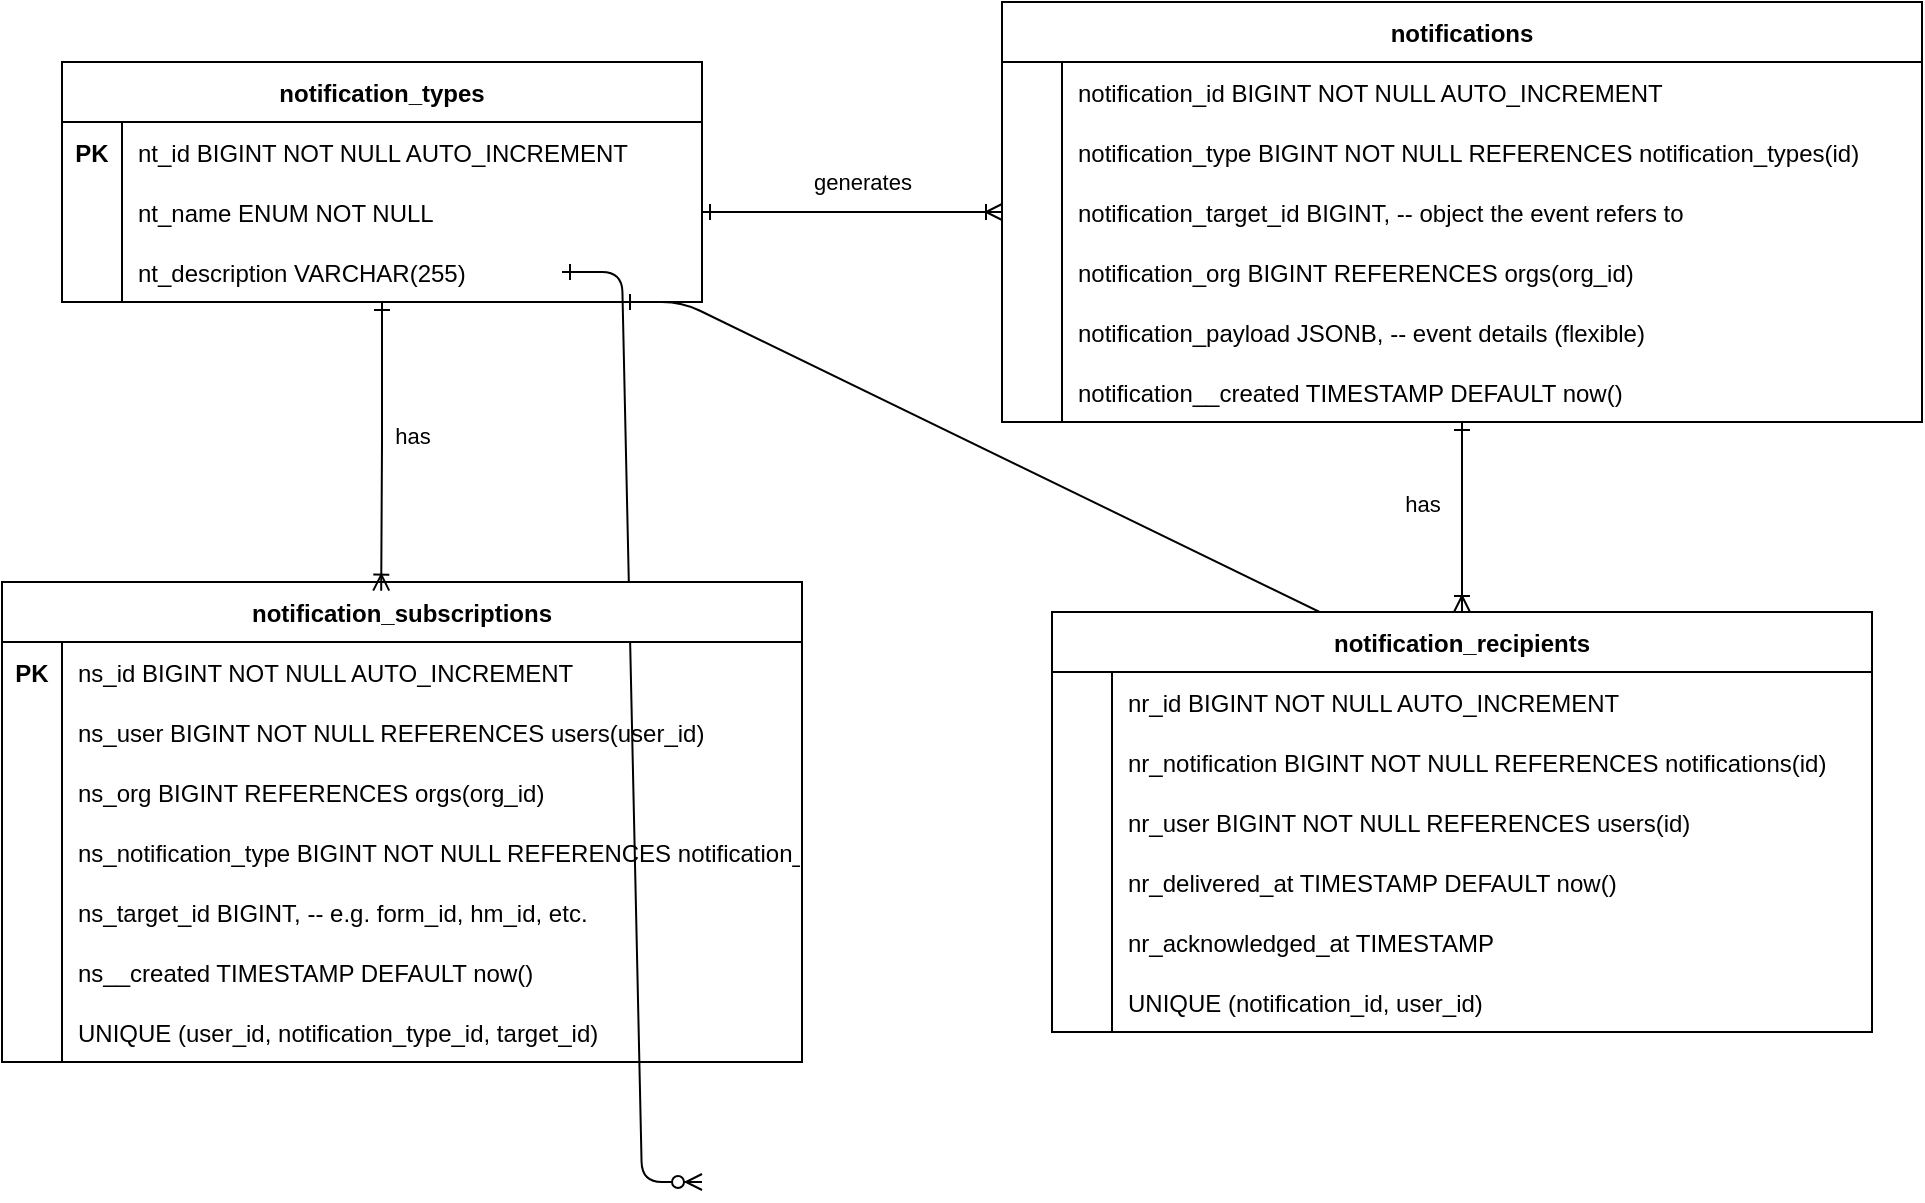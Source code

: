 <mxfile version="28.2.6">
  <diagram id="R2lEEEUBdFMjLlhIrx00" name="Page-1">
    <mxGraphModel dx="1426" dy="863" grid="1" gridSize="10" guides="1" tooltips="1" connect="1" arrows="1" fold="1" page="1" pageScale="1" pageWidth="850" pageHeight="1100" math="0" shadow="0" extFonts="Permanent Marker^https://fonts.googleapis.com/css?family=Permanent+Marker">
      <root>
        <mxCell id="0" />
        <mxCell id="1" parent="0" />
        <mxCell id="C-vyLk0tnHw3VtMMgP7b-1" value="" style="edgeStyle=entityRelationEdgeStyle;endArrow=ERzeroToMany;startArrow=ERone;endFill=1;startFill=0;" parent="1" target="C-vyLk0tnHw3VtMMgP7b-6" edge="1">
          <mxGeometry width="100" height="100" relative="1" as="geometry">
            <mxPoint x="370" y="165" as="sourcePoint" />
            <mxPoint x="440" y="620" as="targetPoint" />
          </mxGeometry>
        </mxCell>
        <mxCell id="C-vyLk0tnHw3VtMMgP7b-12" value="" style="edgeStyle=entityRelationEdgeStyle;endArrow=ERzeroToMany;startArrow=ERone;endFill=1;startFill=0;" parent="1" source="C-vyLk0tnHw3VtMMgP7b-3" edge="1">
          <mxGeometry width="100" height="100" relative="1" as="geometry">
            <mxPoint x="400" y="180" as="sourcePoint" />
            <mxPoint x="820" y="355" as="targetPoint" />
          </mxGeometry>
        </mxCell>
        <mxCell id="-euEp4I7dcy6XmPzzT2Z-94" value="notification_types" style="shape=table;startSize=30;container=1;collapsible=1;childLayout=tableLayout;fixedRows=1;rowLines=0;fontStyle=1;align=center;resizeLast=1;" vertex="1" parent="1">
          <mxGeometry x="120" y="60" width="320" height="120" as="geometry" />
        </mxCell>
        <mxCell id="-euEp4I7dcy6XmPzzT2Z-95" value="" style="shape=tableRow;horizontal=0;startSize=0;swimlaneHead=0;swimlaneBody=0;fillColor=none;collapsible=0;dropTarget=0;points=[[0,0.5],[1,0.5]];portConstraint=eastwest;strokeColor=inherit;top=0;left=0;right=0;bottom=0;" vertex="1" parent="-euEp4I7dcy6XmPzzT2Z-94">
          <mxGeometry y="30" width="320" height="30" as="geometry" />
        </mxCell>
        <mxCell id="-euEp4I7dcy6XmPzzT2Z-96" value="PK" style="shape=partialRectangle;overflow=hidden;connectable=0;fillColor=none;strokeColor=inherit;top=0;left=0;bottom=0;right=0;fontStyle=1" vertex="1" parent="-euEp4I7dcy6XmPzzT2Z-95">
          <mxGeometry width="30" height="30" as="geometry">
            <mxRectangle width="30" height="30" as="alternateBounds" />
          </mxGeometry>
        </mxCell>
        <mxCell id="-euEp4I7dcy6XmPzzT2Z-97" value="nt_id BIGINT NOT NULL AUTO_INCREMENT" style="shape=partialRectangle;overflow=hidden;connectable=0;fillColor=none;align=left;strokeColor=inherit;top=0;left=0;bottom=0;right=0;spacingLeft=6;" vertex="1" parent="-euEp4I7dcy6XmPzzT2Z-95">
          <mxGeometry x="30" width="290" height="30" as="geometry">
            <mxRectangle width="290" height="30" as="alternateBounds" />
          </mxGeometry>
        </mxCell>
        <mxCell id="-euEp4I7dcy6XmPzzT2Z-98" value="" style="shape=tableRow;horizontal=0;startSize=0;swimlaneHead=0;swimlaneBody=0;fillColor=none;collapsible=0;dropTarget=0;points=[[0,0.5],[1,0.5]];portConstraint=eastwest;strokeColor=inherit;top=0;left=0;right=0;bottom=0;" vertex="1" parent="-euEp4I7dcy6XmPzzT2Z-94">
          <mxGeometry y="60" width="320" height="30" as="geometry" />
        </mxCell>
        <mxCell id="-euEp4I7dcy6XmPzzT2Z-99" value="" style="shape=partialRectangle;overflow=hidden;connectable=0;fillColor=none;strokeColor=inherit;top=0;left=0;bottom=0;right=0;" vertex="1" parent="-euEp4I7dcy6XmPzzT2Z-98">
          <mxGeometry width="30" height="30" as="geometry">
            <mxRectangle width="30" height="30" as="alternateBounds" />
          </mxGeometry>
        </mxCell>
        <mxCell id="-euEp4I7dcy6XmPzzT2Z-100" value="nt_name ENUM NOT NULL" style="shape=partialRectangle;overflow=hidden;connectable=0;fillColor=none;align=left;strokeColor=inherit;top=0;left=0;bottom=0;right=0;spacingLeft=6;" vertex="1" parent="-euEp4I7dcy6XmPzzT2Z-98">
          <mxGeometry x="30" width="290" height="30" as="geometry">
            <mxRectangle width="290" height="30" as="alternateBounds" />
          </mxGeometry>
        </mxCell>
        <mxCell id="-euEp4I7dcy6XmPzzT2Z-101" value="" style="shape=tableRow;horizontal=0;startSize=0;swimlaneHead=0;swimlaneBody=0;fillColor=none;collapsible=0;dropTarget=0;points=[[0,0.5],[1,0.5]];portConstraint=eastwest;strokeColor=inherit;top=0;left=0;right=0;bottom=0;" vertex="1" parent="-euEp4I7dcy6XmPzzT2Z-94">
          <mxGeometry y="90" width="320" height="30" as="geometry" />
        </mxCell>
        <mxCell id="-euEp4I7dcy6XmPzzT2Z-102" value="" style="shape=partialRectangle;overflow=hidden;connectable=0;fillColor=none;strokeColor=inherit;top=0;left=0;bottom=0;right=0;" vertex="1" parent="-euEp4I7dcy6XmPzzT2Z-101">
          <mxGeometry width="30" height="30" as="geometry">
            <mxRectangle width="30" height="30" as="alternateBounds" />
          </mxGeometry>
        </mxCell>
        <mxCell id="-euEp4I7dcy6XmPzzT2Z-103" value="nt_description VARCHAR(255)" style="shape=partialRectangle;overflow=hidden;connectable=0;fillColor=none;align=left;strokeColor=inherit;top=0;left=0;bottom=0;right=0;spacingLeft=6;" vertex="1" parent="-euEp4I7dcy6XmPzzT2Z-101">
          <mxGeometry x="30" width="290" height="30" as="geometry">
            <mxRectangle width="290" height="30" as="alternateBounds" />
          </mxGeometry>
        </mxCell>
        <mxCell id="-euEp4I7dcy6XmPzzT2Z-104" value="notification_subscriptions" style="shape=table;startSize=30;container=1;collapsible=1;childLayout=tableLayout;fixedRows=1;rowLines=0;fontStyle=1;align=center;resizeLast=1;" vertex="1" parent="1">
          <mxGeometry x="90" y="320" width="400" height="240" as="geometry" />
        </mxCell>
        <mxCell id="-euEp4I7dcy6XmPzzT2Z-105" value="" style="shape=tableRow;horizontal=0;startSize=0;swimlaneHead=0;swimlaneBody=0;fillColor=none;collapsible=0;dropTarget=0;points=[[0,0.5],[1,0.5]];portConstraint=eastwest;strokeColor=inherit;top=0;left=0;right=0;bottom=0;" vertex="1" parent="-euEp4I7dcy6XmPzzT2Z-104">
          <mxGeometry y="30" width="400" height="30" as="geometry" />
        </mxCell>
        <mxCell id="-euEp4I7dcy6XmPzzT2Z-106" value="PK" style="shape=partialRectangle;overflow=hidden;connectable=0;fillColor=none;strokeColor=inherit;top=0;left=0;bottom=0;right=0;fontStyle=1" vertex="1" parent="-euEp4I7dcy6XmPzzT2Z-105">
          <mxGeometry width="30" height="30" as="geometry">
            <mxRectangle width="30" height="30" as="alternateBounds" />
          </mxGeometry>
        </mxCell>
        <mxCell id="-euEp4I7dcy6XmPzzT2Z-107" value="ns_id BIGINT NOT NULL AUTO_INCREMENT" style="shape=partialRectangle;overflow=hidden;connectable=0;fillColor=none;align=left;strokeColor=inherit;top=0;left=0;bottom=0;right=0;spacingLeft=6;" vertex="1" parent="-euEp4I7dcy6XmPzzT2Z-105">
          <mxGeometry x="30" width="370" height="30" as="geometry">
            <mxRectangle width="370" height="30" as="alternateBounds" />
          </mxGeometry>
        </mxCell>
        <mxCell id="-euEp4I7dcy6XmPzzT2Z-108" value="" style="shape=tableRow;horizontal=0;startSize=0;swimlaneHead=0;swimlaneBody=0;fillColor=none;collapsible=0;dropTarget=0;points=[[0,0.5],[1,0.5]];portConstraint=eastwest;strokeColor=inherit;top=0;left=0;right=0;bottom=0;" vertex="1" parent="-euEp4I7dcy6XmPzzT2Z-104">
          <mxGeometry y="60" width="400" height="30" as="geometry" />
        </mxCell>
        <mxCell id="-euEp4I7dcy6XmPzzT2Z-109" value="" style="shape=partialRectangle;overflow=hidden;connectable=0;fillColor=none;strokeColor=inherit;top=0;left=0;bottom=0;right=0;" vertex="1" parent="-euEp4I7dcy6XmPzzT2Z-108">
          <mxGeometry width="30" height="30" as="geometry">
            <mxRectangle width="30" height="30" as="alternateBounds" />
          </mxGeometry>
        </mxCell>
        <mxCell id="-euEp4I7dcy6XmPzzT2Z-110" value="ns_user BIGINT NOT NULL REFERENCES users(user_id)" style="shape=partialRectangle;overflow=hidden;connectable=0;fillColor=none;align=left;strokeColor=inherit;top=0;left=0;bottom=0;right=0;spacingLeft=6;" vertex="1" parent="-euEp4I7dcy6XmPzzT2Z-108">
          <mxGeometry x="30" width="370" height="30" as="geometry">
            <mxRectangle width="370" height="30" as="alternateBounds" />
          </mxGeometry>
        </mxCell>
        <mxCell id="-euEp4I7dcy6XmPzzT2Z-111" value="" style="shape=tableRow;horizontal=0;startSize=0;swimlaneHead=0;swimlaneBody=0;fillColor=none;collapsible=0;dropTarget=0;points=[[0,0.5],[1,0.5]];portConstraint=eastwest;strokeColor=inherit;top=0;left=0;right=0;bottom=0;" vertex="1" parent="-euEp4I7dcy6XmPzzT2Z-104">
          <mxGeometry y="90" width="400" height="30" as="geometry" />
        </mxCell>
        <mxCell id="-euEp4I7dcy6XmPzzT2Z-112" value="" style="shape=partialRectangle;overflow=hidden;connectable=0;fillColor=none;strokeColor=inherit;top=0;left=0;bottom=0;right=0;" vertex="1" parent="-euEp4I7dcy6XmPzzT2Z-111">
          <mxGeometry width="30" height="30" as="geometry">
            <mxRectangle width="30" height="30" as="alternateBounds" />
          </mxGeometry>
        </mxCell>
        <mxCell id="-euEp4I7dcy6XmPzzT2Z-113" value="ns_org BIGINT REFERENCES orgs(org_id)" style="shape=partialRectangle;overflow=hidden;connectable=0;fillColor=none;align=left;strokeColor=inherit;top=0;left=0;bottom=0;right=0;spacingLeft=6;" vertex="1" parent="-euEp4I7dcy6XmPzzT2Z-111">
          <mxGeometry x="30" width="370" height="30" as="geometry">
            <mxRectangle width="370" height="30" as="alternateBounds" />
          </mxGeometry>
        </mxCell>
        <mxCell id="-euEp4I7dcy6XmPzzT2Z-114" value="" style="shape=tableRow;horizontal=0;startSize=0;swimlaneHead=0;swimlaneBody=0;fillColor=none;collapsible=0;dropTarget=0;points=[[0,0.5],[1,0.5]];portConstraint=eastwest;strokeColor=inherit;top=0;left=0;right=0;bottom=0;" vertex="1" parent="-euEp4I7dcy6XmPzzT2Z-104">
          <mxGeometry y="120" width="400" height="30" as="geometry" />
        </mxCell>
        <mxCell id="-euEp4I7dcy6XmPzzT2Z-115" value="" style="shape=partialRectangle;overflow=hidden;connectable=0;fillColor=none;strokeColor=inherit;top=0;left=0;bottom=0;right=0;" vertex="1" parent="-euEp4I7dcy6XmPzzT2Z-114">
          <mxGeometry width="30" height="30" as="geometry">
            <mxRectangle width="30" height="30" as="alternateBounds" />
          </mxGeometry>
        </mxCell>
        <mxCell id="-euEp4I7dcy6XmPzzT2Z-116" value="ns_notification_type BIGINT NOT NULL REFERENCES notification_types(id)" style="shape=partialRectangle;overflow=hidden;connectable=0;fillColor=none;align=left;strokeColor=inherit;top=0;left=0;bottom=0;right=0;spacingLeft=6;" vertex="1" parent="-euEp4I7dcy6XmPzzT2Z-114">
          <mxGeometry x="30" width="370" height="30" as="geometry">
            <mxRectangle width="370" height="30" as="alternateBounds" />
          </mxGeometry>
        </mxCell>
        <mxCell id="-euEp4I7dcy6XmPzzT2Z-117" value="" style="shape=tableRow;horizontal=0;startSize=0;swimlaneHead=0;swimlaneBody=0;fillColor=none;collapsible=0;dropTarget=0;points=[[0,0.5],[1,0.5]];portConstraint=eastwest;strokeColor=inherit;top=0;left=0;right=0;bottom=0;" vertex="1" parent="-euEp4I7dcy6XmPzzT2Z-104">
          <mxGeometry y="150" width="400" height="30" as="geometry" />
        </mxCell>
        <mxCell id="-euEp4I7dcy6XmPzzT2Z-118" value="" style="shape=partialRectangle;overflow=hidden;connectable=0;fillColor=none;strokeColor=inherit;top=0;left=0;bottom=0;right=0;" vertex="1" parent="-euEp4I7dcy6XmPzzT2Z-117">
          <mxGeometry width="30" height="30" as="geometry">
            <mxRectangle width="30" height="30" as="alternateBounds" />
          </mxGeometry>
        </mxCell>
        <mxCell id="-euEp4I7dcy6XmPzzT2Z-119" value="ns_target_id BIGINT,                       -- e.g. form_id, hm_id, etc." style="shape=partialRectangle;overflow=hidden;connectable=0;fillColor=none;align=left;strokeColor=inherit;top=0;left=0;bottom=0;right=0;spacingLeft=6;" vertex="1" parent="-euEp4I7dcy6XmPzzT2Z-117">
          <mxGeometry x="30" width="370" height="30" as="geometry">
            <mxRectangle width="370" height="30" as="alternateBounds" />
          </mxGeometry>
        </mxCell>
        <mxCell id="-euEp4I7dcy6XmPzzT2Z-120" value="" style="shape=tableRow;horizontal=0;startSize=0;swimlaneHead=0;swimlaneBody=0;fillColor=none;collapsible=0;dropTarget=0;points=[[0,0.5],[1,0.5]];portConstraint=eastwest;strokeColor=inherit;top=0;left=0;right=0;bottom=0;" vertex="1" parent="-euEp4I7dcy6XmPzzT2Z-104">
          <mxGeometry y="180" width="400" height="30" as="geometry" />
        </mxCell>
        <mxCell id="-euEp4I7dcy6XmPzzT2Z-121" value="" style="shape=partialRectangle;overflow=hidden;connectable=0;fillColor=none;strokeColor=inherit;top=0;left=0;bottom=0;right=0;" vertex="1" parent="-euEp4I7dcy6XmPzzT2Z-120">
          <mxGeometry width="30" height="30" as="geometry">
            <mxRectangle width="30" height="30" as="alternateBounds" />
          </mxGeometry>
        </mxCell>
        <mxCell id="-euEp4I7dcy6XmPzzT2Z-122" value="ns__created TIMESTAMP DEFAULT now()" style="shape=partialRectangle;overflow=hidden;connectable=0;fillColor=none;align=left;strokeColor=inherit;top=0;left=0;bottom=0;right=0;spacingLeft=6;" vertex="1" parent="-euEp4I7dcy6XmPzzT2Z-120">
          <mxGeometry x="30" width="370" height="30" as="geometry">
            <mxRectangle width="370" height="30" as="alternateBounds" />
          </mxGeometry>
        </mxCell>
        <mxCell id="-euEp4I7dcy6XmPzzT2Z-123" value="" style="shape=tableRow;horizontal=0;startSize=0;swimlaneHead=0;swimlaneBody=0;fillColor=none;collapsible=0;dropTarget=0;points=[[0,0.5],[1,0.5]];portConstraint=eastwest;strokeColor=inherit;top=0;left=0;right=0;bottom=0;" vertex="1" parent="-euEp4I7dcy6XmPzzT2Z-104">
          <mxGeometry y="210" width="400" height="30" as="geometry" />
        </mxCell>
        <mxCell id="-euEp4I7dcy6XmPzzT2Z-124" value="" style="shape=partialRectangle;overflow=hidden;connectable=0;fillColor=none;strokeColor=inherit;top=0;left=0;bottom=0;right=0;" vertex="1" parent="-euEp4I7dcy6XmPzzT2Z-123">
          <mxGeometry width="30" height="30" as="geometry">
            <mxRectangle width="30" height="30" as="alternateBounds" />
          </mxGeometry>
        </mxCell>
        <mxCell id="-euEp4I7dcy6XmPzzT2Z-125" value="UNIQUE (user_id, notification_type_id, target_id)" style="shape=partialRectangle;overflow=hidden;connectable=0;fillColor=none;align=left;strokeColor=inherit;top=0;left=0;bottom=0;right=0;spacingLeft=6;" vertex="1" parent="-euEp4I7dcy6XmPzzT2Z-123">
          <mxGeometry x="30" width="370" height="30" as="geometry">
            <mxRectangle width="370" height="30" as="alternateBounds" />
          </mxGeometry>
        </mxCell>
        <mxCell id="-euEp4I7dcy6XmPzzT2Z-170" style="edgeStyle=orthogonalEdgeStyle;rounded=0;orthogonalLoop=1;jettySize=auto;html=1;startArrow=ERone;startFill=0;endArrow=ERoneToMany;endFill=0;" edge="1" parent="1" source="-euEp4I7dcy6XmPzzT2Z-126" target="-euEp4I7dcy6XmPzzT2Z-145">
          <mxGeometry relative="1" as="geometry" />
        </mxCell>
        <mxCell id="-euEp4I7dcy6XmPzzT2Z-171" value="has" style="edgeLabel;html=1;align=center;verticalAlign=middle;resizable=0;points=[];" vertex="1" connectable="0" parent="-euEp4I7dcy6XmPzzT2Z-170">
          <mxGeometry x="-0.137" y="-1" relative="1" as="geometry">
            <mxPoint x="-19" as="offset" />
          </mxGeometry>
        </mxCell>
        <mxCell id="-euEp4I7dcy6XmPzzT2Z-126" value="notifications" style="shape=table;startSize=30;container=1;collapsible=1;childLayout=tableLayout;fixedRows=1;rowLines=0;fontStyle=1;align=center;resizeLast=1;" vertex="1" parent="1">
          <mxGeometry x="590" y="30" width="460" height="210" as="geometry" />
        </mxCell>
        <mxCell id="-euEp4I7dcy6XmPzzT2Z-127" value="" style="shape=tableRow;horizontal=0;startSize=0;swimlaneHead=0;swimlaneBody=0;fillColor=none;collapsible=0;dropTarget=0;points=[[0,0.5],[1,0.5]];portConstraint=eastwest;strokeColor=inherit;top=0;left=0;right=0;bottom=0;" vertex="1" parent="-euEp4I7dcy6XmPzzT2Z-126">
          <mxGeometry y="30" width="460" height="30" as="geometry" />
        </mxCell>
        <mxCell id="-euEp4I7dcy6XmPzzT2Z-128" value="" style="shape=partialRectangle;overflow=hidden;connectable=0;fillColor=none;strokeColor=inherit;top=0;left=0;bottom=0;right=0;" vertex="1" parent="-euEp4I7dcy6XmPzzT2Z-127">
          <mxGeometry width="30" height="30" as="geometry">
            <mxRectangle width="30" height="30" as="alternateBounds" />
          </mxGeometry>
        </mxCell>
        <mxCell id="-euEp4I7dcy6XmPzzT2Z-129" value="notification_id BIGINT NOT NULL AUTO_INCREMENT" style="shape=partialRectangle;overflow=hidden;connectable=0;fillColor=none;align=left;strokeColor=inherit;top=0;left=0;bottom=0;right=0;spacingLeft=6;" vertex="1" parent="-euEp4I7dcy6XmPzzT2Z-127">
          <mxGeometry x="30" width="430" height="30" as="geometry">
            <mxRectangle width="430" height="30" as="alternateBounds" />
          </mxGeometry>
        </mxCell>
        <mxCell id="-euEp4I7dcy6XmPzzT2Z-130" value="" style="shape=tableRow;horizontal=0;startSize=0;swimlaneHead=0;swimlaneBody=0;fillColor=none;collapsible=0;dropTarget=0;points=[[0,0.5],[1,0.5]];portConstraint=eastwest;strokeColor=inherit;top=0;left=0;right=0;bottom=0;" vertex="1" parent="-euEp4I7dcy6XmPzzT2Z-126">
          <mxGeometry y="60" width="460" height="30" as="geometry" />
        </mxCell>
        <mxCell id="-euEp4I7dcy6XmPzzT2Z-131" value="" style="shape=partialRectangle;overflow=hidden;connectable=0;fillColor=none;strokeColor=inherit;top=0;left=0;bottom=0;right=0;" vertex="1" parent="-euEp4I7dcy6XmPzzT2Z-130">
          <mxGeometry width="30" height="30" as="geometry">
            <mxRectangle width="30" height="30" as="alternateBounds" />
          </mxGeometry>
        </mxCell>
        <mxCell id="-euEp4I7dcy6XmPzzT2Z-132" value="notification_type BIGINT NOT NULL REFERENCES notification_types(id)" style="shape=partialRectangle;overflow=hidden;connectable=0;fillColor=none;align=left;strokeColor=inherit;top=0;left=0;bottom=0;right=0;spacingLeft=6;" vertex="1" parent="-euEp4I7dcy6XmPzzT2Z-130">
          <mxGeometry x="30" width="430" height="30" as="geometry">
            <mxRectangle width="430" height="30" as="alternateBounds" />
          </mxGeometry>
        </mxCell>
        <mxCell id="-euEp4I7dcy6XmPzzT2Z-133" value="" style="shape=tableRow;horizontal=0;startSize=0;swimlaneHead=0;swimlaneBody=0;fillColor=none;collapsible=0;dropTarget=0;points=[[0,0.5],[1,0.5]];portConstraint=eastwest;strokeColor=inherit;top=0;left=0;right=0;bottom=0;" vertex="1" parent="-euEp4I7dcy6XmPzzT2Z-126">
          <mxGeometry y="90" width="460" height="30" as="geometry" />
        </mxCell>
        <mxCell id="-euEp4I7dcy6XmPzzT2Z-134" value="" style="shape=partialRectangle;overflow=hidden;connectable=0;fillColor=none;strokeColor=inherit;top=0;left=0;bottom=0;right=0;" vertex="1" parent="-euEp4I7dcy6XmPzzT2Z-133">
          <mxGeometry width="30" height="30" as="geometry">
            <mxRectangle width="30" height="30" as="alternateBounds" />
          </mxGeometry>
        </mxCell>
        <mxCell id="-euEp4I7dcy6XmPzzT2Z-135" value="notification_target_id BIGINT,                  -- object the event refers to" style="shape=partialRectangle;overflow=hidden;connectable=0;fillColor=none;align=left;strokeColor=inherit;top=0;left=0;bottom=0;right=0;spacingLeft=6;" vertex="1" parent="-euEp4I7dcy6XmPzzT2Z-133">
          <mxGeometry x="30" width="430" height="30" as="geometry">
            <mxRectangle width="430" height="30" as="alternateBounds" />
          </mxGeometry>
        </mxCell>
        <mxCell id="-euEp4I7dcy6XmPzzT2Z-136" value="" style="shape=tableRow;horizontal=0;startSize=0;swimlaneHead=0;swimlaneBody=0;fillColor=none;collapsible=0;dropTarget=0;points=[[0,0.5],[1,0.5]];portConstraint=eastwest;strokeColor=inherit;top=0;left=0;right=0;bottom=0;" vertex="1" parent="-euEp4I7dcy6XmPzzT2Z-126">
          <mxGeometry y="120" width="460" height="30" as="geometry" />
        </mxCell>
        <mxCell id="-euEp4I7dcy6XmPzzT2Z-137" value="" style="shape=partialRectangle;overflow=hidden;connectable=0;fillColor=none;strokeColor=inherit;top=0;left=0;bottom=0;right=0;" vertex="1" parent="-euEp4I7dcy6XmPzzT2Z-136">
          <mxGeometry width="30" height="30" as="geometry">
            <mxRectangle width="30" height="30" as="alternateBounds" />
          </mxGeometry>
        </mxCell>
        <mxCell id="-euEp4I7dcy6XmPzzT2Z-138" value="notification_org BIGINT REFERENCES orgs(org_id)" style="shape=partialRectangle;overflow=hidden;connectable=0;fillColor=none;align=left;strokeColor=inherit;top=0;left=0;bottom=0;right=0;spacingLeft=6;" vertex="1" parent="-euEp4I7dcy6XmPzzT2Z-136">
          <mxGeometry x="30" width="430" height="30" as="geometry">
            <mxRectangle width="430" height="30" as="alternateBounds" />
          </mxGeometry>
        </mxCell>
        <mxCell id="-euEp4I7dcy6XmPzzT2Z-139" value="" style="shape=tableRow;horizontal=0;startSize=0;swimlaneHead=0;swimlaneBody=0;fillColor=none;collapsible=0;dropTarget=0;points=[[0,0.5],[1,0.5]];portConstraint=eastwest;strokeColor=inherit;top=0;left=0;right=0;bottom=0;" vertex="1" parent="-euEp4I7dcy6XmPzzT2Z-126">
          <mxGeometry y="150" width="460" height="30" as="geometry" />
        </mxCell>
        <mxCell id="-euEp4I7dcy6XmPzzT2Z-140" value="" style="shape=partialRectangle;overflow=hidden;connectable=0;fillColor=none;strokeColor=inherit;top=0;left=0;bottom=0;right=0;" vertex="1" parent="-euEp4I7dcy6XmPzzT2Z-139">
          <mxGeometry width="30" height="30" as="geometry">
            <mxRectangle width="30" height="30" as="alternateBounds" />
          </mxGeometry>
        </mxCell>
        <mxCell id="-euEp4I7dcy6XmPzzT2Z-141" value="notification_payload JSONB,                  -- event details (flexible)" style="shape=partialRectangle;overflow=hidden;connectable=0;fillColor=none;align=left;strokeColor=inherit;top=0;left=0;bottom=0;right=0;spacingLeft=6;" vertex="1" parent="-euEp4I7dcy6XmPzzT2Z-139">
          <mxGeometry x="30" width="430" height="30" as="geometry">
            <mxRectangle width="430" height="30" as="alternateBounds" />
          </mxGeometry>
        </mxCell>
        <mxCell id="-euEp4I7dcy6XmPzzT2Z-142" value="" style="shape=tableRow;horizontal=0;startSize=0;swimlaneHead=0;swimlaneBody=0;fillColor=none;collapsible=0;dropTarget=0;points=[[0,0.5],[1,0.5]];portConstraint=eastwest;strokeColor=inherit;top=0;left=0;right=0;bottom=0;" vertex="1" parent="-euEp4I7dcy6XmPzzT2Z-126">
          <mxGeometry y="180" width="460" height="30" as="geometry" />
        </mxCell>
        <mxCell id="-euEp4I7dcy6XmPzzT2Z-143" value="" style="shape=partialRectangle;overflow=hidden;connectable=0;fillColor=none;strokeColor=inherit;top=0;left=0;bottom=0;right=0;" vertex="1" parent="-euEp4I7dcy6XmPzzT2Z-142">
          <mxGeometry width="30" height="30" as="geometry">
            <mxRectangle width="30" height="30" as="alternateBounds" />
          </mxGeometry>
        </mxCell>
        <mxCell id="-euEp4I7dcy6XmPzzT2Z-144" value="notification__created TIMESTAMP DEFAULT now()" style="shape=partialRectangle;overflow=hidden;connectable=0;fillColor=none;align=left;strokeColor=inherit;top=0;left=0;bottom=0;right=0;spacingLeft=6;" vertex="1" parent="-euEp4I7dcy6XmPzzT2Z-142">
          <mxGeometry x="30" width="430" height="30" as="geometry">
            <mxRectangle width="430" height="30" as="alternateBounds" />
          </mxGeometry>
        </mxCell>
        <mxCell id="-euEp4I7dcy6XmPzzT2Z-145" value="notification_recipients" style="shape=table;startSize=30;container=1;collapsible=1;childLayout=tableLayout;fixedRows=1;rowLines=0;fontStyle=1;align=center;resizeLast=1;" vertex="1" parent="1">
          <mxGeometry x="615" y="335" width="410" height="210" as="geometry" />
        </mxCell>
        <mxCell id="-euEp4I7dcy6XmPzzT2Z-146" value="" style="shape=tableRow;horizontal=0;startSize=0;swimlaneHead=0;swimlaneBody=0;fillColor=none;collapsible=0;dropTarget=0;points=[[0,0.5],[1,0.5]];portConstraint=eastwest;strokeColor=inherit;top=0;left=0;right=0;bottom=0;" vertex="1" parent="-euEp4I7dcy6XmPzzT2Z-145">
          <mxGeometry y="30" width="410" height="30" as="geometry" />
        </mxCell>
        <mxCell id="-euEp4I7dcy6XmPzzT2Z-147" value="" style="shape=partialRectangle;overflow=hidden;connectable=0;fillColor=none;strokeColor=inherit;top=0;left=0;bottom=0;right=0;" vertex="1" parent="-euEp4I7dcy6XmPzzT2Z-146">
          <mxGeometry width="30" height="30" as="geometry">
            <mxRectangle width="30" height="30" as="alternateBounds" />
          </mxGeometry>
        </mxCell>
        <mxCell id="-euEp4I7dcy6XmPzzT2Z-148" value="nr_id BIGINT NOT NULL AUTO_INCREMENT" style="shape=partialRectangle;overflow=hidden;connectable=0;fillColor=none;align=left;strokeColor=inherit;top=0;left=0;bottom=0;right=0;spacingLeft=6;" vertex="1" parent="-euEp4I7dcy6XmPzzT2Z-146">
          <mxGeometry x="30" width="380" height="30" as="geometry">
            <mxRectangle width="380" height="30" as="alternateBounds" />
          </mxGeometry>
        </mxCell>
        <mxCell id="-euEp4I7dcy6XmPzzT2Z-149" value="" style="shape=tableRow;horizontal=0;startSize=0;swimlaneHead=0;swimlaneBody=0;fillColor=none;collapsible=0;dropTarget=0;points=[[0,0.5],[1,0.5]];portConstraint=eastwest;strokeColor=inherit;top=0;left=0;right=0;bottom=0;" vertex="1" parent="-euEp4I7dcy6XmPzzT2Z-145">
          <mxGeometry y="60" width="410" height="30" as="geometry" />
        </mxCell>
        <mxCell id="-euEp4I7dcy6XmPzzT2Z-150" value="" style="shape=partialRectangle;overflow=hidden;connectable=0;fillColor=none;strokeColor=inherit;top=0;left=0;bottom=0;right=0;" vertex="1" parent="-euEp4I7dcy6XmPzzT2Z-149">
          <mxGeometry width="30" height="30" as="geometry">
            <mxRectangle width="30" height="30" as="alternateBounds" />
          </mxGeometry>
        </mxCell>
        <mxCell id="-euEp4I7dcy6XmPzzT2Z-151" value="nr_notification BIGINT NOT NULL REFERENCES notifications(id) " style="shape=partialRectangle;overflow=hidden;connectable=0;fillColor=none;align=left;strokeColor=inherit;top=0;left=0;bottom=0;right=0;spacingLeft=6;" vertex="1" parent="-euEp4I7dcy6XmPzzT2Z-149">
          <mxGeometry x="30" width="380" height="30" as="geometry">
            <mxRectangle width="380" height="30" as="alternateBounds" />
          </mxGeometry>
        </mxCell>
        <mxCell id="-euEp4I7dcy6XmPzzT2Z-152" value="" style="shape=tableRow;horizontal=0;startSize=0;swimlaneHead=0;swimlaneBody=0;fillColor=none;collapsible=0;dropTarget=0;points=[[0,0.5],[1,0.5]];portConstraint=eastwest;strokeColor=inherit;top=0;left=0;right=0;bottom=0;" vertex="1" parent="-euEp4I7dcy6XmPzzT2Z-145">
          <mxGeometry y="90" width="410" height="30" as="geometry" />
        </mxCell>
        <mxCell id="-euEp4I7dcy6XmPzzT2Z-153" value="" style="shape=partialRectangle;overflow=hidden;connectable=0;fillColor=none;strokeColor=inherit;top=0;left=0;bottom=0;right=0;" vertex="1" parent="-euEp4I7dcy6XmPzzT2Z-152">
          <mxGeometry width="30" height="30" as="geometry">
            <mxRectangle width="30" height="30" as="alternateBounds" />
          </mxGeometry>
        </mxCell>
        <mxCell id="-euEp4I7dcy6XmPzzT2Z-154" value="nr_user BIGINT NOT NULL REFERENCES users(id)" style="shape=partialRectangle;overflow=hidden;connectable=0;fillColor=none;align=left;strokeColor=inherit;top=0;left=0;bottom=0;right=0;spacingLeft=6;" vertex="1" parent="-euEp4I7dcy6XmPzzT2Z-152">
          <mxGeometry x="30" width="380" height="30" as="geometry">
            <mxRectangle width="380" height="30" as="alternateBounds" />
          </mxGeometry>
        </mxCell>
        <mxCell id="-euEp4I7dcy6XmPzzT2Z-155" value="" style="shape=tableRow;horizontal=0;startSize=0;swimlaneHead=0;swimlaneBody=0;fillColor=none;collapsible=0;dropTarget=0;points=[[0,0.5],[1,0.5]];portConstraint=eastwest;strokeColor=inherit;top=0;left=0;right=0;bottom=0;" vertex="1" parent="-euEp4I7dcy6XmPzzT2Z-145">
          <mxGeometry y="120" width="410" height="30" as="geometry" />
        </mxCell>
        <mxCell id="-euEp4I7dcy6XmPzzT2Z-156" value="" style="shape=partialRectangle;overflow=hidden;connectable=0;fillColor=none;strokeColor=inherit;top=0;left=0;bottom=0;right=0;" vertex="1" parent="-euEp4I7dcy6XmPzzT2Z-155">
          <mxGeometry width="30" height="30" as="geometry">
            <mxRectangle width="30" height="30" as="alternateBounds" />
          </mxGeometry>
        </mxCell>
        <mxCell id="-euEp4I7dcy6XmPzzT2Z-157" value="nr_delivered_at TIMESTAMP DEFAULT now()" style="shape=partialRectangle;overflow=hidden;connectable=0;fillColor=none;align=left;strokeColor=inherit;top=0;left=0;bottom=0;right=0;spacingLeft=6;" vertex="1" parent="-euEp4I7dcy6XmPzzT2Z-155">
          <mxGeometry x="30" width="380" height="30" as="geometry">
            <mxRectangle width="380" height="30" as="alternateBounds" />
          </mxGeometry>
        </mxCell>
        <mxCell id="-euEp4I7dcy6XmPzzT2Z-158" value="" style="shape=tableRow;horizontal=0;startSize=0;swimlaneHead=0;swimlaneBody=0;fillColor=none;collapsible=0;dropTarget=0;points=[[0,0.5],[1,0.5]];portConstraint=eastwest;strokeColor=inherit;top=0;left=0;right=0;bottom=0;" vertex="1" parent="-euEp4I7dcy6XmPzzT2Z-145">
          <mxGeometry y="150" width="410" height="30" as="geometry" />
        </mxCell>
        <mxCell id="-euEp4I7dcy6XmPzzT2Z-159" value="" style="shape=partialRectangle;overflow=hidden;connectable=0;fillColor=none;strokeColor=inherit;top=0;left=0;bottom=0;right=0;" vertex="1" parent="-euEp4I7dcy6XmPzzT2Z-158">
          <mxGeometry width="30" height="30" as="geometry">
            <mxRectangle width="30" height="30" as="alternateBounds" />
          </mxGeometry>
        </mxCell>
        <mxCell id="-euEp4I7dcy6XmPzzT2Z-160" value="nr_acknowledged_at TIMESTAMP" style="shape=partialRectangle;overflow=hidden;connectable=0;fillColor=none;align=left;strokeColor=inherit;top=0;left=0;bottom=0;right=0;spacingLeft=6;" vertex="1" parent="-euEp4I7dcy6XmPzzT2Z-158">
          <mxGeometry x="30" width="380" height="30" as="geometry">
            <mxRectangle width="380" height="30" as="alternateBounds" />
          </mxGeometry>
        </mxCell>
        <mxCell id="-euEp4I7dcy6XmPzzT2Z-161" value="" style="shape=tableRow;horizontal=0;startSize=0;swimlaneHead=0;swimlaneBody=0;fillColor=none;collapsible=0;dropTarget=0;points=[[0,0.5],[1,0.5]];portConstraint=eastwest;strokeColor=inherit;top=0;left=0;right=0;bottom=0;" vertex="1" parent="-euEp4I7dcy6XmPzzT2Z-145">
          <mxGeometry y="180" width="410" height="30" as="geometry" />
        </mxCell>
        <mxCell id="-euEp4I7dcy6XmPzzT2Z-162" value="" style="shape=partialRectangle;overflow=hidden;connectable=0;fillColor=none;strokeColor=inherit;top=0;left=0;bottom=0;right=0;" vertex="1" parent="-euEp4I7dcy6XmPzzT2Z-161">
          <mxGeometry width="30" height="30" as="geometry">
            <mxRectangle width="30" height="30" as="alternateBounds" />
          </mxGeometry>
        </mxCell>
        <mxCell id="-euEp4I7dcy6XmPzzT2Z-163" value="UNIQUE (notification_id, user_id)" style="shape=partialRectangle;overflow=hidden;connectable=0;fillColor=none;align=left;strokeColor=inherit;top=0;left=0;bottom=0;right=0;spacingLeft=6;" vertex="1" parent="-euEp4I7dcy6XmPzzT2Z-161">
          <mxGeometry x="30" width="380" height="30" as="geometry">
            <mxRectangle width="380" height="30" as="alternateBounds" />
          </mxGeometry>
        </mxCell>
        <mxCell id="-euEp4I7dcy6XmPzzT2Z-168" style="edgeStyle=orthogonalEdgeStyle;rounded=0;orthogonalLoop=1;jettySize=auto;html=1;entryX=0.474;entryY=0.018;entryDx=0;entryDy=0;entryPerimeter=0;endArrow=ERoneToMany;endFill=0;startArrow=ERone;startFill=0;" edge="1" parent="1" source="-euEp4I7dcy6XmPzzT2Z-94" target="-euEp4I7dcy6XmPzzT2Z-104">
          <mxGeometry relative="1" as="geometry" />
        </mxCell>
        <mxCell id="-euEp4I7dcy6XmPzzT2Z-173" value="has" style="edgeLabel;html=1;align=center;verticalAlign=middle;resizable=0;points=[];" vertex="1" connectable="0" parent="-euEp4I7dcy6XmPzzT2Z-168">
          <mxGeometry x="-0.076" relative="1" as="geometry">
            <mxPoint x="15" as="offset" />
          </mxGeometry>
        </mxCell>
        <mxCell id="-euEp4I7dcy6XmPzzT2Z-169" style="edgeStyle=orthogonalEdgeStyle;rounded=0;orthogonalLoop=1;jettySize=auto;html=1;entryX=0;entryY=0.5;entryDx=0;entryDy=0;startArrow=ERone;startFill=0;endArrow=ERoneToMany;endFill=0;" edge="1" parent="1" source="-euEp4I7dcy6XmPzzT2Z-98" target="-euEp4I7dcy6XmPzzT2Z-133">
          <mxGeometry relative="1" as="geometry" />
        </mxCell>
        <mxCell id="-euEp4I7dcy6XmPzzT2Z-172" value="generates" style="edgeLabel;html=1;align=center;verticalAlign=middle;resizable=0;points=[];" vertex="1" connectable="0" parent="-euEp4I7dcy6XmPzzT2Z-169">
          <mxGeometry x="-0.184" y="1" relative="1" as="geometry">
            <mxPoint x="19" y="-14" as="offset" />
          </mxGeometry>
        </mxCell>
      </root>
    </mxGraphModel>
  </diagram>
</mxfile>
